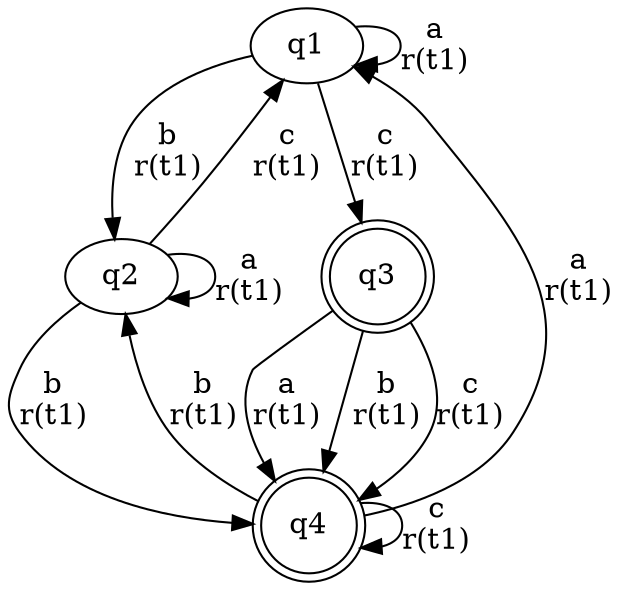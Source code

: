 digraph "tests_1/test28/solution301/solution" {
	q1[label=q1]
	q2[label=q2]
	q4[label=q4 shape=doublecircle]
	q3[label=q3 shape=doublecircle]
	q1 -> q2[label="b\nr(t1)\n"]
	q2 -> q2[label="a\nr(t1)\n"]
	q2 -> q4[label="b\nr(t1)\n"]
	q4 -> q1[label="a\nr(t1)\n"]
	q4 -> q4[label="c\nr(t1)\n"]
	q4 -> q2[label="b\nr(t1)\n"]
	q2 -> q1[label="c\nr(t1)\n"]
	q1 -> q1[label="a\nr(t1)\n"]
	q1 -> q3[label="c\nr(t1)\n"]
	q3 -> q4[label="a\nr(t1)\n"]
	q3 -> q4[label="b\nr(t1)\n"]
	q3 -> q4[label="c\nr(t1)\n"]
}
